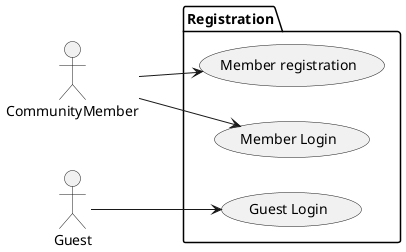 
@startuml member-registration

left to right direction
actor CommunityMember as m
actor Guest as g
package Registration {
 usecase "Member registration" as uc0
 usecase "Member Login" as uc1
 usecase "Guest Login" as uc2
}

m --> uc0
m --> uc1
g --> uc2

@enduml



@startuml member-post-login

left to right direction
actor AuthorizedMember as m
actor Guest as g
package Post-Login {
 usecase "View the items for sale" as uc2
 usecase "Filter the items based on category" as uc3
 usecase "Filter the items based on community" as uc4
 usecase "click and view item details" as uc5
 usecase "view seller information" as uc6
 usecase "send offer to the seller" as uc7
 usecase "Initiate a conversation with the seller" as uc8
 usecase "view conversations" as uc9
 usecase "post an item for sale" as uc10
 usecase "Edit items posted for sale" as uc11
 usecase "Delete items posted for sale" as uc12
 usecase "Disable/Enable the items posted for sale" as uc13
 usecase "share the user's catalogue" as uc13
 usecase "Blogging" as uc14
 usecase "Access Questions" as uc15
 usecase "Post a question" as uc16
 usecase "post an answer" as uc17
 usecase "access community specific content" as uc18
}

m --> uc2
m --> uc3
m --> uc4
m --> uc5
m --> uc6
m --> uc7
m --> uc8
m --> uc9
m --> uc10
m --> uc11
m --> uc12
m --> uc13
m --> uc14
m --> uc15
m --> uc16
m --> uc17
m --> uc18

g --> uc2
g --> uc3
g --> uc4
g --> uc5
g --> uc6
g --> uc7
g --> uc8

@enduml